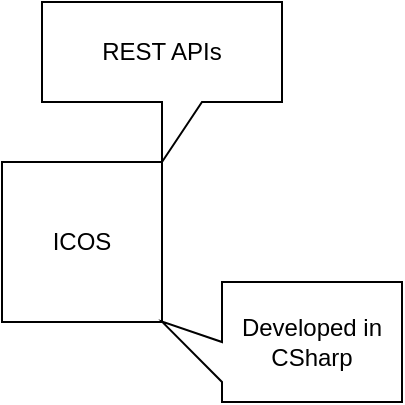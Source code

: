 <mxfile version="21.6.8" type="github">
  <diagram name="Page-1" id="08gq_sWbB6u343W8Tb20">
    <mxGraphModel dx="954" dy="610" grid="1" gridSize="10" guides="1" tooltips="1" connect="1" arrows="1" fold="1" page="1" pageScale="1" pageWidth="850" pageHeight="1100" math="0" shadow="0">
      <root>
        <mxCell id="0" />
        <mxCell id="1" parent="0" />
        <mxCell id="wsS-I9GUPOSPmS1y-fyr-1" value="ICOS" style="whiteSpace=wrap;html=1;aspect=fixed;" vertex="1" parent="1">
          <mxGeometry x="400" y="240" width="80" height="80" as="geometry" />
        </mxCell>
        <mxCell id="wsS-I9GUPOSPmS1y-fyr-3" value="REST APIs" style="shape=callout;whiteSpace=wrap;html=1;perimeter=calloutPerimeter;" vertex="1" parent="1">
          <mxGeometry x="420" y="160" width="120" height="80" as="geometry" />
        </mxCell>
        <mxCell id="wsS-I9GUPOSPmS1y-fyr-4" value="Developed in CSharp" style="shape=callout;whiteSpace=wrap;html=1;perimeter=calloutPerimeter;direction=south;position2=0.33;" vertex="1" parent="1">
          <mxGeometry x="480" y="300" width="120" height="60" as="geometry" />
        </mxCell>
      </root>
    </mxGraphModel>
  </diagram>
</mxfile>
